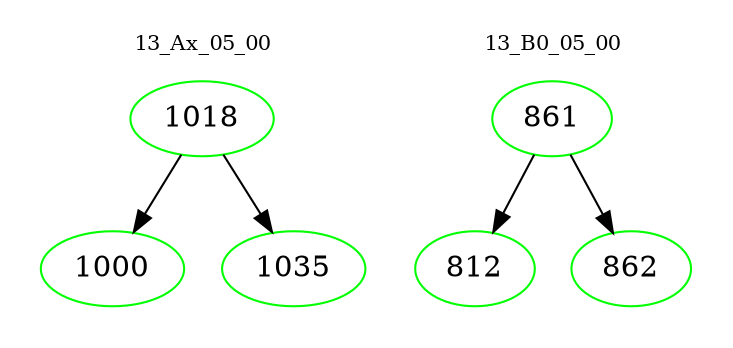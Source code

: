 digraph{
subgraph cluster_0 {
color = white
label = "13_Ax_05_00";
fontsize=10;
T0_1018 [label="1018", color="green"]
T0_1018 -> T0_1000 [color="black"]
T0_1000 [label="1000", color="green"]
T0_1018 -> T0_1035 [color="black"]
T0_1035 [label="1035", color="green"]
}
subgraph cluster_1 {
color = white
label = "13_B0_05_00";
fontsize=10;
T1_861 [label="861", color="green"]
T1_861 -> T1_812 [color="black"]
T1_812 [label="812", color="green"]
T1_861 -> T1_862 [color="black"]
T1_862 [label="862", color="green"]
}
}

